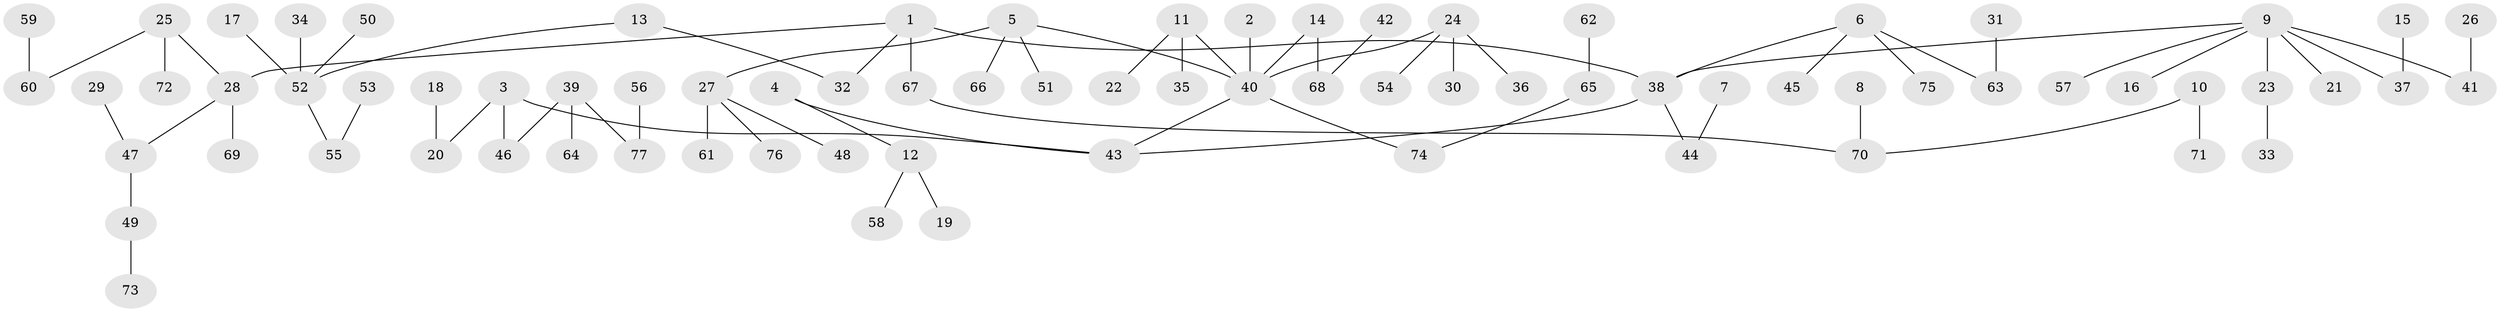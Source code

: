 // original degree distribution, {6: 0.015748031496062992, 4: 0.07086614173228346, 3: 0.15748031496062992, 5: 0.047244094488188976, 8: 0.007874015748031496, 1: 0.5669291338582677, 2: 0.13385826771653545}
// Generated by graph-tools (version 1.1) at 2025/37/03/04/25 23:37:28]
// undirected, 77 vertices, 76 edges
graph export_dot {
  node [color=gray90,style=filled];
  1;
  2;
  3;
  4;
  5;
  6;
  7;
  8;
  9;
  10;
  11;
  12;
  13;
  14;
  15;
  16;
  17;
  18;
  19;
  20;
  21;
  22;
  23;
  24;
  25;
  26;
  27;
  28;
  29;
  30;
  31;
  32;
  33;
  34;
  35;
  36;
  37;
  38;
  39;
  40;
  41;
  42;
  43;
  44;
  45;
  46;
  47;
  48;
  49;
  50;
  51;
  52;
  53;
  54;
  55;
  56;
  57;
  58;
  59;
  60;
  61;
  62;
  63;
  64;
  65;
  66;
  67;
  68;
  69;
  70;
  71;
  72;
  73;
  74;
  75;
  76;
  77;
  1 -- 28 [weight=1.0];
  1 -- 32 [weight=1.0];
  1 -- 38 [weight=1.0];
  1 -- 67 [weight=1.0];
  2 -- 40 [weight=1.0];
  3 -- 20 [weight=1.0];
  3 -- 43 [weight=1.0];
  3 -- 46 [weight=1.0];
  4 -- 12 [weight=1.0];
  4 -- 43 [weight=1.0];
  5 -- 27 [weight=1.0];
  5 -- 40 [weight=1.0];
  5 -- 51 [weight=1.0];
  5 -- 66 [weight=1.0];
  6 -- 38 [weight=1.0];
  6 -- 45 [weight=1.0];
  6 -- 63 [weight=1.0];
  6 -- 75 [weight=1.0];
  7 -- 44 [weight=1.0];
  8 -- 70 [weight=1.0];
  9 -- 16 [weight=1.0];
  9 -- 21 [weight=1.0];
  9 -- 23 [weight=1.0];
  9 -- 37 [weight=1.0];
  9 -- 38 [weight=1.0];
  9 -- 41 [weight=1.0];
  9 -- 57 [weight=1.0];
  10 -- 70 [weight=1.0];
  10 -- 71 [weight=1.0];
  11 -- 22 [weight=1.0];
  11 -- 35 [weight=1.0];
  11 -- 40 [weight=1.0];
  12 -- 19 [weight=1.0];
  12 -- 58 [weight=1.0];
  13 -- 32 [weight=1.0];
  13 -- 52 [weight=1.0];
  14 -- 40 [weight=1.0];
  14 -- 68 [weight=1.0];
  15 -- 37 [weight=1.0];
  17 -- 52 [weight=1.0];
  18 -- 20 [weight=1.0];
  23 -- 33 [weight=1.0];
  24 -- 30 [weight=1.0];
  24 -- 36 [weight=1.0];
  24 -- 40 [weight=1.0];
  24 -- 54 [weight=1.0];
  25 -- 28 [weight=1.0];
  25 -- 60 [weight=1.0];
  25 -- 72 [weight=1.0];
  26 -- 41 [weight=1.0];
  27 -- 48 [weight=1.0];
  27 -- 61 [weight=1.0];
  27 -- 76 [weight=1.0];
  28 -- 47 [weight=1.0];
  28 -- 69 [weight=1.0];
  29 -- 47 [weight=1.0];
  31 -- 63 [weight=1.0];
  34 -- 52 [weight=1.0];
  38 -- 43 [weight=1.0];
  38 -- 44 [weight=1.0];
  39 -- 46 [weight=1.0];
  39 -- 64 [weight=1.0];
  39 -- 77 [weight=1.0];
  40 -- 43 [weight=1.0];
  40 -- 74 [weight=1.0];
  42 -- 68 [weight=1.0];
  47 -- 49 [weight=1.0];
  49 -- 73 [weight=1.0];
  50 -- 52 [weight=1.0];
  52 -- 55 [weight=1.0];
  53 -- 55 [weight=1.0];
  56 -- 77 [weight=1.0];
  59 -- 60 [weight=1.0];
  62 -- 65 [weight=1.0];
  65 -- 74 [weight=1.0];
  67 -- 70 [weight=1.0];
}
